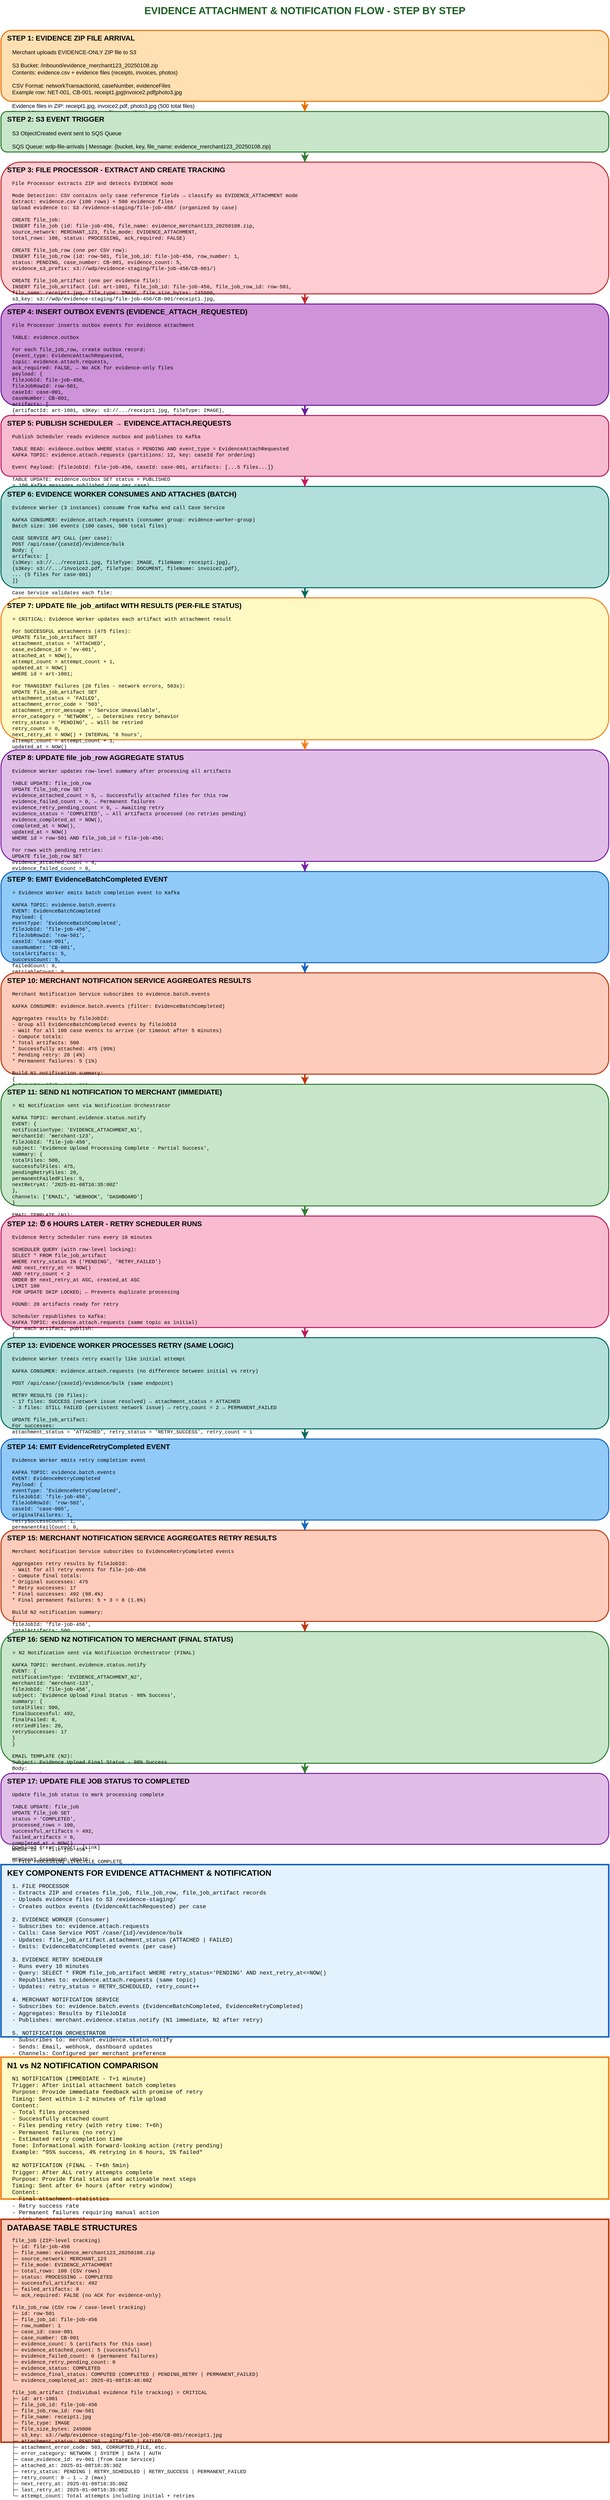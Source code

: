 <mxfile version="24.7.1">
  <diagram id="evidence-flow" name="Evidence Attachment Flow">
    <mxGraphModel dx="646" dy="416" grid="1" gridSize="10" guides="1" tooltips="1" connect="1" arrows="1" fold="1" page="1" pageScale="1" pageWidth="1400" pageHeight="5000" math="0" shadow="0">
      <root>
        <mxCell id="0" />
        <mxCell id="1" parent="0" />
        
        <!-- TITLE -->
        <mxCell id="title" value="EVIDENCE ATTACHMENT &amp; NOTIFICATION FLOW - STEP BY STEP" style="text;html=1;strokeColor=none;fillColor=none;align=center;verticalAlign=middle;whiteSpace=wrap;fontSize=20;fontStyle=1;fontColor=#1b5e20;" parent="1" vertex="1">
          <mxGeometry x="100" y="20" width="1200" height="40" as="geometry" />
        </mxCell>

        <!-- STEP 1 -->
        <mxCell id="step1-box" value="STEP 1: EVIDENCE ZIP FILE ARRIVAL" style="rounded=1;whiteSpace=wrap;html=1;fillColor=#ffe0b2;strokeColor=#ef6c00;fontSize=14;fontStyle=1;align=left;verticalAlign=top;spacingLeft=10;strokeWidth=2;" parent="1" vertex="1">
          <mxGeometry x="100" y="80" width="1200" height="140" as="geometry" />
        </mxCell>
        <mxCell id="step1-detail" value="Merchant uploads EVIDENCE-ONLY ZIP file to S3&#xa;&#xa;S3 Bucket: /inbound/evidence_merchant123_20250108.zip&#xa;Contents: evidence.csv + evidence files (receipts, invoices, photos)&#xa;&#xa;CSV Format: networkTransactionId, caseNumber, evidenceFiles&#xa;Example row: NET-001, CB-001, receipt1.jpg|invoice2.pdf|photo3.jpg&#xa;&#xa;Evidence files in ZIP: receipt1.jpg, invoice2.pdf, photo3.jpg (500 total files)&#xa;Note: CSV row count (100) ≠ evidence file count (500) - multiple files per case" style="text;html=1;strokeColor=none;fillColor=none;align=left;verticalAlign=top;whiteSpace=wrap;fontSize=11;spacingLeft=10;" parent="1" vertex="1">
          <mxGeometry x="110" y="110" width="1180" height="100" as="geometry" />
        </mxCell>

        <!-- STEP 2 -->
        <mxCell id="step2-box" value="STEP 2: S3 EVENT TRIGGER" style="rounded=1;whiteSpace=wrap;html=1;fillColor=#c8e6c9;strokeColor=#2e7d32;fontSize=14;fontStyle=1;align=left;verticalAlign=top;spacingLeft=10;strokeWidth=2;" parent="1" vertex="1">
          <mxGeometry x="100" y="240" width="1200" height="80" as="geometry" />
        </mxCell>
        <mxCell id="step2-detail" value="S3 ObjectCreated event sent to SQS Queue&#xa;&#xa;SQS Queue: wdp-file-arrivals | Message: {bucket, key, file_name: evidence_merchant123_20250108.zip}" style="text;html=1;strokeColor=none;fillColor=none;align=left;verticalAlign=top;whiteSpace=wrap;fontSize=11;spacingLeft=10;" parent="1" vertex="1">
          <mxGeometry x="110" y="270" width="1180" height="40" as="geometry" />
        </mxCell>

        <!-- STEP 3 -->
        <mxCell id="step3-box" value="STEP 3: FILE PROCESSOR - EXTRACT AND CREATE TRACKING" style="rounded=1;whiteSpace=wrap;html=1;fillColor=#ffcdd2;strokeColor=#c62828;fontSize=14;fontStyle=1;align=left;verticalAlign=top;spacingLeft=10;strokeWidth=2;" parent="1" vertex="1">
          <mxGeometry x="100" y="340" width="1200" height="260" as="geometry" />
        </mxCell>
        <mxCell id="step3-detail" value="File Processor extracts ZIP and detects EVIDENCE mode&#xa;&#xa;Mode Detection: CSV contains only case reference fields → classify as EVIDENCE_ATTACHMENT mode&#xa;Extract: evidence.csv (100 rows) + 500 evidence files&#xa;Upload evidence to: S3 /evidence-staging/file-job-456/ (organized by case)&#xa;&#xa;CREATE file_job:&#xa;INSERT file_job (id: file-job-456, file_name: evidence_merchant123_20250108.zip, &#xa;                  source_network: MERCHANT_123, file_mode: EVIDENCE_ATTACHMENT,&#xa;                  total_rows: 100, status: PROCESSING, ack_required: FALSE)&#xa;&#xa;CREATE file_job_row (one per CSV row):&#xa;INSERT file_job_row (id: row-501, file_job_id: file-job-456, row_number: 1, &#xa;                      status: PENDING, case_number: CB-001, evidence_count: 5,&#xa;                      evidence_s3_prefix: s3://wdp/evidence-staging/file-job-456/CB-001/)&#xa;&#xa;CREATE file_job_artifact (one per evidence file):&#xa;INSERT file_job_artifact (id: art-1001, file_job_id: file-job-456, file_job_row_id: row-501,&#xa;                          file_name: receipt1.jpg, file_type: IMAGE, file_size_bytes: 245000,&#xa;                          s3_key: s3://wdp/evidence-staging/file-job-456/CB-001/receipt1.jpg,&#xa;                          attachment_status: PENDING, retry_status: NULL, retry_count: 0)&#xa;&#xa;Result: 100 file_job_row records + 500 file_job_artifact records created&#xa;⭐ KEY: Three-table lineage tracks: ZIP → CSV rows → individual evidence files" style="text;html=1;strokeColor=none;fillColor=none;align=left;verticalAlign=top;whiteSpace=wrap;fontSize=10;spacingLeft=10;fontFamily=Courier New;" parent="1" vertex="1">
          <mxGeometry x="110" y="370" width="1180" height="220" as="geometry" />
        </mxCell>

        <!-- STEP 4 -->
        <mxCell id="step4-box" value="STEP 4: INSERT OUTBOX EVENTS (EVIDENCE_ATTACH_REQUESTED)" style="rounded=1;whiteSpace=wrap;html=1;fillColor=#ce93d8;strokeColor=#6a1b9a;fontSize=14;fontStyle=1;align=left;verticalAlign=top;spacingLeft=10;strokeWidth=2;" parent="1" vertex="1">
          <mxGeometry x="100" y="620" width="1200" height="200" as="geometry" />
        </mxCell>
        <mxCell id="step4-detail" value="File Processor inserts outbox events for evidence attachment&#xa;&#xa;TABLE: evidence.outbox&#xa;&#xa;For each file_job_row, create outbox record:&#xa;{event_type: EvidenceAttachRequested,&#xa; topic: evidence.attach.requests,&#xa; ack_required: FALSE,  ← No ACK for evidence-only files&#xa; payload: {&#xa;   fileJobId: file-job-456,&#xa;   fileJobRowId: row-501,&#xa;   caseId: case-001,&#xa;   caseNumber: CB-001,&#xa;   artifacts: [&#xa;     {artifactId: art-1001, s3Key: s3://.../receipt1.jpg, fileType: IMAGE},&#xa;     {artifactId: art-1002, s3Key: s3://.../invoice2.pdf, fileType: DOCUMENT},&#xa;     ... (5 artifacts for this case)&#xa;   ]}}&#xa;&#xa;Status: file_job_row.status = PENDING → waiting for attachment&#xa;⭐ KEY: Each outbox event contains ALL artifacts for ONE case (batched by case)" style="text;html=1;strokeColor=none;fillColor=none;align=left;verticalAlign=top;whiteSpace=wrap;fontSize=10;spacingLeft=10;fontFamily=Courier New;" parent="1" vertex="1">
          <mxGeometry x="110" y="650" width="1180" height="160" as="geometry" />
        </mxCell>

        <!-- STEP 5 -->
        <mxCell id="step5-box" value="STEP 5: PUBLISH SCHEDULER → EVIDENCE.ATTACH.REQUESTS" style="rounded=1;whiteSpace=wrap;html=1;fillColor=#f8bbd0;strokeColor=#c2185b;fontSize=14;fontStyle=1;align=left;verticalAlign=top;spacingLeft=10;strokeWidth=2;" parent="1" vertex="1">
          <mxGeometry x="100" y="840" width="1200" height="120" as="geometry" />
        </mxCell>
        <mxCell id="step5-detail" value="Publish Scheduler reads evidence outbox and publishes to Kafka&#xa;&#xa;TABLE READ: evidence.outbox WHERE status = PENDING AND event_type = EvidenceAttachRequested&#xa;KAFKA TOPIC: evidence.attach.requests (partitions: 12, key: caseId for ordering)&#xa;&#xa;Event Payload: {fileJobId: file-job-456, caseId: case-001, artifacts: [...5 files...]}&#xa;&#xa;TABLE UPDATE: evidence.outbox SET status = PUBLISHED&#xa;⭐ 100 Kafka messages published (one per case)" style="text;html=1;strokeColor=none;fillColor=none;align=left;verticalAlign=top;whiteSpace=wrap;fontSize=10;spacingLeft=10;fontFamily=Courier New;" parent="1" vertex="1">
          <mxGeometry x="110" y="870" width="1180" height="80" as="geometry" />
        </mxCell>

        <!-- STEP 6 -->
        <mxCell id="step6-box" value="STEP 6: EVIDENCE WORKER CONSUMES AND ATTACHES (BATCH)" style="rounded=1;whiteSpace=wrap;html=1;fillColor=#b2dfdb;strokeColor=#00695c;fontSize=14;fontStyle=1;align=left;verticalAlign=top;spacingLeft=10;strokeWidth=2;" parent="1" vertex="1">
          <mxGeometry x="100" y="980" width="1200" height="200" as="geometry" />
        </mxCell>
        <mxCell id="step6-detail" value="Evidence Worker (3 instances) consume from Kafka and call Case Service&#xa;&#xa;KAFKA CONSUMER: evidence.attach.requests (consumer group: evidence-worker-group)&#xa;Batch size: 100 events (100 cases, 500 total files)&#xa;&#xa;CASE SERVICE API CALL (per case):&#xa;POST /api/case/{caseId}/evidence/bulk&#xa;Body: {&#xa;  artifacts: [&#xa;    {s3Key: s3://.../receipt1.jpg, fileType: IMAGE, fileName: receipt1.jpg},&#xa;    {s3Key: s3://.../invoice2.pdf, fileType: DOCUMENT, fileName: invoice2.pdf},&#xa;    ... (5 files for case-001)&#xa;  ]}&#xa;&#xa;Case Service validates each file:&#xa;- Case exists and is in valid state&#xa;- File format is supported (jpg, pdf, png, etc.)&#xa;- File size within limits (max 10MB per file)&#xa;- No duplicate file names for this case&#xa;&#xa;Response: Per-file results [{artifactId: art-1001, status: SUCCESS, caseEvidenceId: ev-001}, ...]" style="text;html=1;strokeColor=none;fillColor=none;align=left;verticalAlign=top;whiteSpace=wrap;fontSize=10;spacingLeft=10;fontFamily=Courier New;" parent="1" vertex="1">
          <mxGeometry x="110" y="1010" width="1180" height="160" as="geometry" />
        </mxCell>

        <!-- STEP 7 -->
        <mxCell id="step7-box" value="STEP 7: UPDATE file_job_artifact WITH RESULTS (PER-FILE STATUS)" style="rounded=1;whiteSpace=wrap;html=1;fillColor=#fff9c4;strokeColor=#f57f17;fontSize=14;fontStyle=1;align=left;verticalAlign=top;spacingLeft=10;strokeWidth=2;" parent="1" vertex="1">
          <mxGeometry x="100" y="1200" width="1200" height="280" as="geometry" />
        </mxCell>
        <mxCell id="step7-detail" value="⭐ CRITICAL: Evidence Worker updates each artifact with attachment result&#xa;&#xa;For SUCCESSFUL attachments (475 files):&#xa;UPDATE file_job_artifact SET&#xa;  attachment_status = 'ATTACHED',&#xa;  case_evidence_id = 'ev-001',&#xa;  attached_at = NOW(),&#xa;  attempt_count = attempt_count + 1,&#xa;  updated_at = NOW()&#xa;WHERE id = art-1001;&#xa;&#xa;For TRANSIENT failures (20 files - network errors, 503s):&#xa;UPDATE file_job_artifact SET&#xa;  attachment_status = 'FAILED',&#xa;  attachment_error_code = '503',&#xa;  attachment_error_message = 'Service Unavailable',&#xa;  error_category = 'NETWORK',  ← Determines retry behavior&#xa;  retry_status = 'PENDING',     ← Will be retried&#xa;  retry_count = 0,&#xa;  next_retry_at = NOW() + INTERVAL '6 hours',&#xa;  attempt_count = attempt_count + 1,&#xa;  updated_at = NOW()&#xa;WHERE id = art-1015;&#xa;&#xa;For PERMANENT failures (5 files - corrupted, wrong format):&#xa;UPDATE file_job_artifact SET&#xa;  attachment_status = 'FAILED',&#xa;  attachment_error_code = 'CORRUPTED_FILE',&#xa;  attachment_error_message = 'File is corrupted or invalid format',&#xa;  error_category = 'DATA',&#xa;  retry_status = 'PERMANENT_FAILED',  ← Will NOT be retried&#xa;  updated_at = NOW()&#xa;WHERE id = art-1020;&#xa;&#xa;Result: 475 SUCCESS / 20 PENDING RETRY / 5 PERMANENT_FAILED" style="text;html=1;strokeColor=none;fillColor=none;align=left;verticalAlign=top;whiteSpace=wrap;fontSize=10;spacingLeft=10;fontFamily=Courier New;" parent="1" vertex="1">
          <mxGeometry x="110" y="1230" width="1180" height="240" as="geometry" />
        </mxCell>

        <!-- STEP 8 -->
        <mxCell id="step8-box" value="STEP 8: UPDATE file_job_row AGGREGATE STATUS" style="rounded=1;whiteSpace=wrap;html=1;fillColor=#e1bee7;strokeColor=#7b1fa2;fontSize=14;fontStyle=1;align=left;verticalAlign=top;spacingLeft=10;strokeWidth=2;" parent="1" vertex="1">
          <mxGeometry x="100" y="1500" width="1200" height="220" as="geometry" />
        </mxCell>
        <mxCell id="step8-detail" value="Evidence Worker updates row-level summary after processing all artifacts&#xa;&#xa;TABLE UPDATE: file_job_row&#xa;UPDATE file_job_row SET&#xa;  evidence_attached_count = 5,      ← Successfully attached files for this row&#xa;  evidence_failed_count = 0,        ← Permanent failures&#xa;  evidence_retry_pending_count = 0, ← Awaiting retry&#xa;  evidence_status = 'COMPLETED',    ← All artifacts processed (no retries pending)&#xa;  evidence_completed_at = NOW(),&#xa;  completed_at = NOW(),&#xa;  updated_at = NOW()&#xa;WHERE id = row-501 AND file_job_id = file-job-456;&#xa;&#xa;For rows with pending retries:&#xa;UPDATE file_job_row SET&#xa;  evidence_attached_count = 4,&#xa;  evidence_failed_count = 0,&#xa;  evidence_retry_pending_count = 1,&#xa;  evidence_status = 'PENDING_RETRY',  ← Some artifacts need retry&#xa;  updated_at = NOW()&#xa;WHERE id = row-502;&#xa;&#xa;⭐ KEY: evidence_final_status computed column shows: COMPLETED | PENDING_RETRY | PERMANENT_FAILED" style="text;html=1;strokeColor=none;fillColor=none;align=left;verticalAlign=top;whiteSpace=wrap;fontSize=10;spacingLeft=10;fontFamily=Courier New;" parent="1" vertex="1">
          <mxGeometry x="110" y="1530" width="1180" height="180" as="geometry" />
        </mxCell>

        <!-- STEP 9 -->
        <mxCell id="step9-box" value="STEP 9: EMIT EvidenceBatchCompleted EVENT" style="rounded=1;whiteSpace=wrap;html=1;fillColor=#90caf9;strokeColor=#1565c0;fontSize=14;fontStyle=1;align=left;verticalAlign=top;spacingLeft=10;strokeWidth=2;" parent="1" vertex="1">
          <mxGeometry x="100" y="1740" width="1200" height="180" as="geometry" />
        </mxCell>
        <mxCell id="step9-detail" value="⭐ Evidence Worker emits batch completion event to Kafka&#xa;&#xa;KAFKA TOPIC: evidence.batch.events&#xa;EVENT: EvidenceBatchCompleted&#xa;Payload: {&#xa;  eventType: 'EvidenceBatchCompleted',&#xa;  fileJobId: 'file-job-456',&#xa;  fileJobRowId: 'row-501',&#xa;  caseId: 'case-001',&#xa;  caseNumber: 'CB-001',&#xa;  totalArtifacts: 5,&#xa;  successCount: 5,&#xa;  failedCount: 0,&#xa;  retriableCount: 0,&#xa;  permanentFailedCount: 0,&#xa;  completedAt: '2025-01-08T10:35:00Z',&#xa;  nextRetryAt: null  ← No retry needed for this case&#xa;}&#xa;&#xa;⭐ For cases with retries: nextRetryAt: '2025-01-08T16:35:00Z' (T+6h)&#xa;⭐ KEY: This event triggers N1 notification" style="text;html=1;strokeColor=none;fillColor=none;align=left;verticalAlign=top;whiteSpace=wrap;fontSize=10;spacingLeft=10;fontFamily=Courier New;" parent="1" vertex="1">
          <mxGeometry x="110" y="1770" width="1180" height="140" as="geometry" />
        </mxCell>

        <!-- STEP 10 -->
        <mxCell id="step10-box" value="STEP 10: MERCHANT NOTIFICATION SERVICE AGGREGATES RESULTS" style="rounded=1;whiteSpace=wrap;html=1;fillColor=#ffccbc;strokeColor=#bf360c;fontSize=14;fontStyle=1;align=left;verticalAlign=top;spacingLeft=10;strokeWidth=2;" parent="1" vertex="1">
          <mxGeometry x="100" y="1940" width="1200" height="200" as="geometry" />
        </mxCell>
        <mxCell id="step10-detail" value="Merchant Notification Service subscribes to evidence.batch.events&#xa;&#xa;KAFKA CONSUMER: evidence.batch.events (filter: EvidenceBatchCompleted)&#xa;&#xa;Aggregates results by fileJobId:&#xa;- Group all EvidenceBatchCompleted events by fileJobId&#xa;- Wait for all 100 case events to arrive (or timeout after 5 minutes)&#xa;- Compute totals:&#xa;  * Total artifacts: 500&#xa;  * Successfully attached: 475 (95%)&#xa;  * Pending retry: 20 (4%)&#xa;  * Permanent failures: 5 (1%)&#xa;&#xa;Build N1 notification summary:&#xa;{&#xa;  fileJobId: 'file-job-456',&#xa;  merchantId: 'merchant-123',&#xa;  fileName: 'evidence_merchant123_20250108.zip',&#xa;  totalCases: 100,&#xa;  totalArtifacts: 500,&#xa;  successfulArtifacts: 475,&#xa;  pendingRetryArtifacts: 20,&#xa;  permanentFailedArtifacts: 5,&#xa;  casesWithRetries: 15,  ← 15 cases have at least one artifact pending retry&#xa;  nextRetryAt: '2025-01-08T16:35:00Z'&#xa;}" style="text;html=1;strokeColor=none;fillColor=none;align=left;verticalAlign=top;whiteSpace=wrap;fontSize=10;spacingLeft=10;fontFamily=Courier New;" parent="1" vertex="1">
          <mxGeometry x="110" y="1970" width="1180" height="160" as="geometry" />
        </mxCell>

        <!-- STEP 11 -->
        <mxCell id="step11-box" value="STEP 11: SEND N1 NOTIFICATION TO MERCHANT (IMMEDIATE)" style="rounded=1;whiteSpace=wrap;html=1;fillColor=#c8e6c9;strokeColor=#2e7d32;fontSize=14;fontStyle=1;align=left;verticalAlign=top;spacingLeft=10;strokeWidth=2;" parent="1" vertex="1">
          <mxGeometry x="100" y="2160" width="1200" height="240" as="geometry" />
        </mxCell>
        <mxCell id="step11-detail" value="⭐ N1 Notification sent via Notification Orchestrator&#xa;&#xa;KAFKA TOPIC: merchant.evidence.status.notify&#xa;EVENT: {&#xa;  notificationType: 'EVIDENCE_ATTACHMENT_N1',&#xa;  merchantId: 'merchant-123',&#xa;  fileJobId: 'file-job-456',&#xa;  subject: 'Evidence Upload Processing Complete - Partial Success',&#xa;  summary: {&#xa;    totalFiles: 500,&#xa;    successfulFiles: 475,&#xa;    pendingRetryFiles: 20,&#xa;    permanentFailedFiles: 5,&#xa;    nextRetryAt: '2025-01-08T16:35:00Z'&#xa;  },&#xa;  channels: ['EMAIL', 'WEBHOOK', 'DASHBOARD']&#xa;}&#xa;&#xa;EMAIL TEMPLATE (N1):&#xa;Subject: Evidence Upload - 95% Attached Successfully&#xa;Body:&#xa;  Dear Merchant,&#xa;  &#xa;  Your evidence upload has been processed:&#xa;  ✓ 475 files attached successfully (95%)&#xa;  ⚠ 20 files will retry in 6 hours (4%)&#xa;  ✗ 5 files failed permanently (1%)&#xa;  &#xa;  We will send a final notification after automatic retry attempts.&#xa;  &#xa;MERCHANT DASHBOARD UPDATE:&#xa;Status: ⚠ Processing (95% complete)&#xa;Progress bar: 475/500&#xa;Message: &quot;20 files pending retry in 6 hours&quot;" style="text;html=1;strokeColor=none;fillColor=none;align=left;verticalAlign=top;whiteSpace=wrap;fontSize=10;spacingLeft=10;fontFamily=Courier New;" parent="1" vertex="1">
          <mxGeometry x="110" y="2190" width="1180" height="200" as="geometry" />
        </mxCell>

        <!-- STEP 12 -->
        <mxCell id="step12-box" value="STEP 12: ⏰ 6 HOURS LATER - RETRY SCHEDULER RUNS" style="rounded=1;whiteSpace=wrap;html=1;fillColor=#f8bbd0;strokeColor=#c2185b;fontSize=14;fontStyle=1;align=left;verticalAlign=top;spacingLeft=10;strokeWidth=2;" parent="1" vertex="1">
          <mxGeometry x="100" y="2420" width="1200" height="220" as="geometry" />
        </mxCell>
        <mxCell id="step12-detail" value="Evidence Retry Scheduler runs every 10 minutes&#xa;&#xa;SCHEDULER QUERY (with row-level locking):&#xa;SELECT * FROM file_job_artifact&#xa;WHERE retry_status IN ('PENDING', 'RETRY_FAILED')&#xa;  AND next_retry_at &lt;= NOW()&#xa;  AND retry_count &lt; 2&#xa;ORDER BY next_retry_at ASC, created_at ASC&#xa;LIMIT 100&#xa;FOR UPDATE SKIP LOCKED;  ← Prevents duplicate processing&#xa;&#xa;FOUND: 20 artifacts ready for retry&#xa;&#xa;Scheduler republishes to Kafka:&#xa;KAFKA TOPIC: evidence.attach.requests (same topic as initial)&#xa;For each artifact, publish:&#xa;{&#xa;  eventType: 'EvidenceRetryRequested',&#xa;  fileJobId: 'file-job-456',&#xa;  artifactId: 'art-1015',&#xa;  caseId: 'case-005',&#xa;  s3Key: 's3://.../receipt15.jpg',&#xa;  retryCount: 1,&#xa;  originalErrorCode: '503'&#xa;}&#xa;&#xa;UPDATE file_job_artifact SET retry_status = 'RETRY_SCHEDULED', retry_count = 1" style="text;html=1;strokeColor=none;fillColor=none;align=left;verticalAlign=top;whiteSpace=wrap;fontSize=10;spacingLeft=10;fontFamily=Courier New;" parent="1" vertex="1">
          <mxGeometry x="110" y="2450" width="1180" height="180" as="geometry" />
        </mxCell>

        <!-- STEP 13 -->
        <mxCell id="step13-box" value="STEP 13: EVIDENCE WORKER PROCESSES RETRY (SAME LOGIC)" style="rounded=1;whiteSpace=wrap;html=1;fillColor=#b2dfdb;strokeColor=#00695c;fontSize=14;fontStyle=1;align=left;verticalAlign=top;spacingLeft=10;strokeWidth=2;" parent="1" vertex="1">
          <mxGeometry x="100" y="2660" width="1200" height="180" as="geometry" />
        </mxCell>
        <mxCell id="step13-detail" value="Evidence Worker treats retry exactly like initial attempt&#xa;&#xa;KAFKA CONSUMER: evidence.attach.requests (no difference between initial vs retry)&#xa;&#xa;POST /api/case/{caseId}/evidence/bulk (same endpoint)&#xa;&#xa;RETRY RESULTS (20 files):&#xa;- 17 files: SUCCESS (network issue resolved) → attachment_status = ATTACHED&#xa;- 3 files: STILL FAILED (persistent network issue) → retry_count = 2 → PERMANENT_FAILED&#xa;&#xa;UPDATE file_job_artifact:&#xa;For successes:&#xa;  attachment_status = 'ATTACHED', retry_status = 'RETRY_SUCCESS', retry_count = 1&#xa;&#xa;For max retries exceeded:&#xa;  attachment_status = 'FAILED', retry_status = 'PERMANENT_FAILED', retry_count = 2&#xa;&#xa;UPDATE file_job_row (aggregate):&#xa;  evidence_attached_count = 4 + 1 = 5 (was 4, now 5 after retry)&#xa;  evidence_retry_pending_count = 1 - 1 = 0&#xa;  evidence_failed_count = 0 → 0 (if retry succeeded) or 0 → 1 (if permanent fail)" style="text;html=1;strokeColor=none;fillColor=none;align=left;verticalAlign=top;whiteSpace=wrap;fontSize=10;spacingLeft=10;fontFamily=Courier New;" parent="1" vertex="1">
          <mxGeometry x="110" y="2690" width="1180" height="140" as="geometry" />
        </mxCell>

        <!-- STEP 14 -->
        <mxCell id="step14-box" value="STEP 14: EMIT EvidenceRetryCompleted EVENT" style="rounded=1;whiteSpace=wrap;html=1;fillColor=#90caf9;strokeColor=#1565c0;fontSize=14;fontStyle=1;align=left;verticalAlign=top;spacingLeft=10;strokeWidth=2;" parent="1" vertex="1">
          <mxGeometry x="100" y="2860" width="1200" height="160" as="geometry" />
        </mxCell>
        <mxCell id="step14-detail" value="Evidence Worker emits retry completion event&#xa;&#xa;KAFKA TOPIC: evidence.batch.events&#xa;EVENT: EvidenceRetryCompleted&#xa;Payload: {&#xa;  eventType: 'EvidenceRetryCompleted',&#xa;  fileJobId: 'file-job-456',&#xa;  fileJobRowId: 'row-502',&#xa;  caseId: 'case-005',&#xa;  originalFailures: 1,&#xa;  retrySuccessCount: 1,&#xa;  permanentFailCount: 0,&#xa;  retryCompletedAt: '2025-01-08T16:40:00Z'&#xa;}&#xa;&#xa;⭐ KEY: This event triggers N2 notification after ALL retries complete" style="text;html=1;strokeColor=none;fillColor=none;align=left;verticalAlign=top;whiteSpace=wrap;fontSize=10;spacingLeft=10;fontFamily=Courier New;" parent="1" vertex="1">
          <mxGeometry x="110" y="2890" width="1180" height="120" as="geometry" />
        </mxCell>

        <!-- STEP 15 -->
        <mxCell id="step15-box" value="STEP 15: MERCHANT NOTIFICATION SERVICE AGGREGATES RETRY RESULTS" style="rounded=1;whiteSpace=wrap;html=1;fillColor=#ffccbc;strokeColor=#bf360c;fontSize=14;fontStyle=1;align=left;verticalAlign=top;spacingLeft=10;strokeWidth=2;" parent="1" vertex="1">
          <mxGeometry x="100" y="3040" width="1200" height="180" as="geometry" />
        </mxCell>
        <mxCell id="step15-detail" value="Merchant Notification Service subscribes to EvidenceRetryCompleted events&#xa;&#xa;Aggregates retry results by fileJobId:&#xa;- Wait for all retry events for file-job-456&#xa;- Compute final totals:&#xa;  * Original successes: 475&#xa;  * Retry successes: 17&#xa;  * Final successes: 492 (98.4%)&#xa;  * Final permanent failures: 5 + 3 = 8 (1.6%)&#xa;&#xa;Build N2 notification summary:&#xa;{&#xa;  fileJobId: 'file-job-456',&#xa;  totalArtifacts: 500,&#xa;  finalSuccessful: 492,&#xa;  finalFailed: 8,&#xa;  retriedArtifacts: 20,&#xa;  retrySuccesses: 17,&#xa;  retryFailures: 3&#xa;}" style="text;html=1;strokeColor=none;fillColor=none;align=left;verticalAlign=top;whiteSpace=wrap;fontSize=10;spacingLeft=10;fontFamily=Courier New;" parent="1" vertex="1">
          <mxGeometry x="110" y="3070" width="1180" height="140" as="geometry" />
        </mxCell>

        <!-- STEP 16 -->
        <mxCell id="step16-box" value="STEP 16: SEND N2 NOTIFICATION TO MERCHANT (FINAL STATUS)" style="rounded=1;whiteSpace=wrap;html=1;fillColor=#c8e6c9;strokeColor=#2e7d32;fontSize=14;fontStyle=1;align=left;verticalAlign=top;spacingLeft=10;strokeWidth=2;" parent="1" vertex="1">
          <mxGeometry x="100" y="3240" width="1200" height="260" as="geometry" />
        </mxCell>
        <mxCell id="step16-detail" value="⭐ N2 Notification sent via Notification Orchestrator (FINAL)&#xa;&#xa;KAFKA TOPIC: merchant.evidence.status.notify&#xa;EVENT: {&#xa;  notificationType: 'EVIDENCE_ATTACHMENT_N2',&#xa;  merchantId: 'merchant-123',&#xa;  fileJobId: 'file-job-456',&#xa;  subject: 'Evidence Upload Final Status - 98% Success',&#xa;  summary: {&#xa;    totalFiles: 500,&#xa;    finalSuccessful: 492,&#xa;    finalFailed: 8,&#xa;    retriedFiles: 20,&#xa;    retrySuccesses: 17&#xa;  }&#xa;}&#xa;&#xa;EMAIL TEMPLATE (N2):&#xa;Subject: Evidence Upload Final Status - 98% Success&#xa;Body:&#xa;  Dear Merchant,&#xa;  &#xa;  Your evidence upload processing is complete:&#xa;  ✓ 492 files attached successfully (98.4%)&#xa;  ✗ 8 files failed permanently (1.6%)&#xa;  &#xa;  Retry results:&#xa;  • 17 files succeeded after retry&#xa;  • 3 files failed after maximum retry attempts&#xa;  &#xa;  ⚠ Action Required:&#xa;  Please review the 8 failed files and re-upload if needed.&#xa;  Download error report: [Link]&#xa;  &#xa;MERCHANT DASHBOARD UPDATE:&#xa;Status: ⚠ Partial Success (98% complete)&#xa;Final result: 492/500 files attached&#xa;Action: [Download Error Report] [Re-upload Failed Files]" style="text;html=1;strokeColor=none;fillColor=none;align=left;verticalAlign=top;whiteSpace=wrap;fontSize=10;spacingLeft=10;fontFamily=Courier New;" parent="1" vertex="1">
          <mxGeometry x="110" y="3270" width="1180" height="220" as="geometry" />
        </mxCell>

        <!-- STEP 17 -->
        <mxCell id="step17-box" value="STEP 17: UPDATE FILE JOB STATUS TO COMPLETED" style="rounded=1;whiteSpace=wrap;html=1;fillColor=#e1bee7;strokeColor=#7b1fa2;fontSize=14;fontStyle=1;align=left;verticalAlign=top;spacingLeft=10;strokeWidth=2;" parent="1" vertex="1">
          <mxGeometry x="100" y="3520" width="1200" height="140" as="geometry" />
        </mxCell>
        <mxCell id="step17-detail" value="Update file_job status to mark processing complete&#xa;&#xa;TABLE UPDATE: file_job&#xa;UPDATE file_job SET&#xa;  status = 'COMPLETED',&#xa;  processed_rows = 100,&#xa;  successful_artifacts = 492,&#xa;  failed_artifacts = 8,&#xa;  completed_at = NOW()&#xa;WHERE id = 'file-job-456';&#xa;&#xa;⭐ FILE PROCESSING LIFECYCLE COMPLETE&#xa;Total time: ~6 hours 5 minutes (initial + retry + notifications)" style="text;html=1;strokeColor=none;fillColor=none;align=left;verticalAlign=top;whiteSpace=wrap;fontSize=10;spacingLeft=10;fontFamily=Courier New;" parent="1" vertex="1">
          <mxGeometry x="110" y="3550" width="1180" height="100" as="geometry" />
        </mxCell>

        <!-- KEY COMPONENTS -->
        <mxCell id="components-box" value="KEY COMPONENTS FOR EVIDENCE ATTACHMENT &amp; NOTIFICATION" style="rounded=0;whiteSpace=wrap;html=1;fillColor=#e3f2fd;strokeColor=#1565c0;fontSize=16;fontStyle=1;align=left;verticalAlign=top;spacingLeft=10;strokeWidth=3;" parent="1" vertex="1">
          <mxGeometry x="100" y="3700" width="1200" height="340" as="geometry" />
        </mxCell>
        <mxCell id="components-detail" value="1. FILE PROCESSOR&#xa;   - Extracts ZIP and creates file_job, file_job_row, file_job_artifact records&#xa;   - Uploads evidence files to S3 /evidence-staging/&#xa;   - Creates outbox events (EvidenceAttachRequested) per case&#xa;&#xa;2. EVIDENCE WORKER (Consumer)&#xa;   - Subscribes to: evidence.attach.requests&#xa;   - Calls: Case Service POST /case/{id}/evidence/bulk&#xa;   - Updates: file_job_artifact.attachment_status (ATTACHED | FAILED)&#xa;   - Emits: EvidenceBatchCompleted events (per case)&#xa;&#xa;3. EVIDENCE RETRY SCHEDULER&#xa;   - Runs every 10 minutes&#xa;   - Query: SELECT * FROM file_job_artifact WHERE retry_status='PENDING' AND next_retry_at&lt;=NOW()&#xa;   - Republishes to: evidence.attach.requests (same topic)&#xa;   - Updates: retry_status = RETRY_SCHEDULED, retry_count++&#xa;&#xa;4. MERCHANT NOTIFICATION SERVICE&#xa;   - Subscribes to: evidence.batch.events (EvidenceBatchCompleted, EvidenceRetryCompleted)&#xa;   - Aggregates: Results by fileJobId&#xa;   - Publishes: merchant.evidence.status.notify (N1 immediate, N2 after retry)&#xa;&#xa;5. NOTIFICATION ORCHESTRATOR&#xa;   - Subscribes to: merchant.evidence.status.notify&#xa;   - Sends: Email, webhook, dashboard updates&#xa;   - Channels: Configured per merchant preference&#xa;&#xa;6. FILE_JOB_ARTIFACT STATUS STATES&#xa;   PENDING → Initial state after extraction&#xa;   ATTACHED → Successfully attached to case&#xa;   FAILED (retriable) → retry_status = PENDING, will retry&#xa;   FAILED (permanent) → retry_status = PERMANENT_FAILED, max retries exceeded&#xa;   ⭐ Terminal states: ATTACHED, PERMANENT_FAILED" style="text;html=1;strokeColor=none;fillColor=none;align=left;verticalAlign=top;whiteSpace=wrap;fontSize=11;spacingLeft=10;fontFamily=Courier New;" parent="1" vertex="1">
          <mxGeometry x="110" y="3730" width="1180" height="300" as="geometry" />
        </mxCell>

        <!-- NOTIFICATION COMPARISON -->
        <mxCell id="notif-box" value="N1 vs N2 NOTIFICATION COMPARISON" style="rounded=0;whiteSpace=wrap;html=1;fillColor=#fff9c4;strokeColor=#f57f17;fontSize=16;fontStyle=1;align=left;verticalAlign=top;spacingLeft=10;strokeWidth=3;" parent="1" vertex="1">
          <mxGeometry x="100" y="4080" width="1200" height="280" as="geometry" />
        </mxCell>
        <mxCell id="notif-detail" value="N1 NOTIFICATION (IMMEDIATE - T+1 minute)&#xa;Trigger: After initial attachment batch completes&#xa;Purpose: Provide immediate feedback with promise of retry&#xa;Timing: Sent within 1-2 minutes of file upload&#xa;Content:&#xa;  - Total files processed&#xa;  - Successfully attached count&#xa;  - Files pending retry (with retry time: T+6h)&#xa;  - Permanent failures (no retry)&#xa;  - Estimated retry completion time&#xa;Tone: Informational with forward-looking action (retry pending)&#xa;Example: &quot;95% success, 4% retrying in 6 hours, 1% failed&quot;&#xa;&#xa;N2 NOTIFICATION (FINAL - T+6h 5min)&#xa;Trigger: After ALL retry attempts complete&#xa;Purpose: Provide final status and actionable next steps&#xa;Timing: Sent after 6+ hours (after retry window)&#xa;Content:&#xa;  - Final attachment statistics&#xa;  - Retry success rate&#xa;  - Permanent failures requiring manual action&#xa;  - Link to error report&#xa;  - Call-to-action: Re-upload failed files&#xa;Tone: Actionable with clear merchant responsibility&#xa;Example: &quot;98% final success, 2% failed - action required&quot;&#xa;&#xa;⭐ KEY DIFFERENCE:&#xa;N1 = Status + Promise of retry&#xa;N2 = Final status + Call to action" style="text;html=1;strokeColor=none;fillColor=none;align=left;verticalAlign=top;whiteSpace=wrap;fontSize=11;spacingLeft=10;fontFamily=Courier New;" parent="1" vertex="1">
          <mxGeometry x="110" y="4110" width="1180" height="240" as="geometry" />
        </mxCell>

        <!-- DATABASE TABLES -->
        <mxCell id="db-box" value="DATABASE TABLE STRUCTURES" style="rounded=0;whiteSpace=wrap;html=1;fillColor=#ffccbc;strokeColor=#bf360c;fontSize=16;fontStyle=1;align=left;verticalAlign=top;spacingLeft=10;strokeWidth=3;" parent="1" vertex="1">
          <mxGeometry x="100" y="4400" width="1200" height="440" as="geometry" />
        </mxCell>
        <mxCell id="db-detail" value="file_job (ZIP-level tracking)&#xa;├─ id: file-job-456&#xa;├─ file_name: evidence_merchant123_20250108.zip&#xa;├─ source_network: MERCHANT_123&#xa;├─ file_mode: EVIDENCE_ATTACHMENT&#xa;├─ total_rows: 100 (CSV rows)&#xa;├─ status: PROCESSING → COMPLETED&#xa;├─ successful_artifacts: 492&#xa;├─ failed_artifacts: 8&#xa;└─ ack_required: FALSE (no ACK for evidence-only)&#xa;&#xa;file_job_row (CSV row / case-level tracking)&#xa;├─ id: row-501&#xa;├─ file_job_id: file-job-456&#xa;├─ row_number: 1&#xa;├─ case_id: case-001&#xa;├─ case_number: CB-001&#xa;├─ evidence_count: 5 (artifacts for this case)&#xa;├─ evidence_attached_count: 5 (successful)&#xa;├─ evidence_failed_count: 0 (permanent failures)&#xa;├─ evidence_retry_pending_count: 0&#xa;├─ evidence_status: COMPLETED&#xa;├─ evidence_final_status: COMPUTED (COMPLETED | PENDING_RETRY | PERMANENT_FAILED)&#xa;└─ evidence_completed_at: 2025-01-08T16:40:00Z&#xa;&#xa;file_job_artifact (Individual evidence file tracking) ⭐ CRITICAL&#xa;├─ id: art-1001&#xa;├─ file_job_id: file-job-456&#xa;├─ file_job_row_id: row-501&#xa;├─ file_name: receipt1.jpg&#xa;├─ file_type: IMAGE&#xa;├─ file_size_bytes: 245000&#xa;├─ s3_key: s3://wdp/evidence-staging/file-job-456/CB-001/receipt1.jpg&#xa;├─ attachment_status: PENDING → ATTACHED | FAILED&#xa;├─ attachment_error_code: 503, CORRUPTED_FILE, etc.&#xa;├─ error_category: NETWORK | SYSTEM | DATA | AUTH&#xa;├─ case_evidence_id: ev-001 (from Case Service)&#xa;├─ attached_at: 2025-01-08T10:35:30Z&#xa;├─ retry_status: PENDING | RETRY_SCHEDULED | RETRY_SUCCESS | PERMANENT_FAILED&#xa;├─ retry_count: 0 → 1 → 2 (max)&#xa;├─ next_retry_at: 2025-01-08T16:35:00Z&#xa;├─ last_retry_at: 2025-01-08T16:35:05Z&#xa;└─ attempt_count: Total attempts including initial + retries" style="text;html=1;strokeColor=none;fillColor=none;align=left;verticalAlign=top;whiteSpace=wrap;fontSize=10;spacingLeft=10;fontFamily=Courier New;" parent="1" vertex="1">
          <mxGeometry x="110" y="4430" width="1180" height="400" as="geometry" />
        </mxCell>

        <!-- ARROWS -->
        <mxCell id="arr1" style="edgeStyle=orthogonalEdgeStyle;rounded=0;orthogonalLoop=1;jettySize=auto;html=1;strokeWidth=3;strokeColor=#ef6c00;entryX=0.5;entryY=0;" parent="1" source="step1-box" target="step2-box" edge="1">
          <mxGeometry relative="1" as="geometry" />
        </mxCell>
        <mxCell id="arr2" style="edgeStyle=orthogonalEdgeStyle;rounded=0;orthogonalLoop=1;jettySize=auto;html=1;strokeWidth=3;strokeColor=#2e7d32;entryX=0.5;entryY=0;" parent="1" source="step2-box" target="step3-box" edge="1">
          <mxGeometry relative="1" as="geometry" />
        </mxCell>
        <mxCell id="arr3" style="edgeStyle=orthogonalEdgeStyle;rounded=0;orthogonalLoop=1;jettySize=auto;html=1;strokeWidth=3;strokeColor=#c62828;entryX=0.5;entryY=0;" parent="1" source="step3-box" target="step4-box" edge="1">
          <mxGeometry relative="1" as="geometry" />
        </mxCell>
        <mxCell id="arr4" style="edgeStyle=orthogonalEdgeStyle;rounded=0;orthogonalLoop=1;jettySize=auto;html=1;strokeWidth=3;strokeColor=#6a1b9a;entryX=0.5;entryY=0;" parent="1" source="step4-box" target="step5-box" edge="1">
          <mxGeometry relative="1" as="geometry" />
        </mxCell>
        <mxCell id="arr5" style="edgeStyle=orthogonalEdgeStyle;rounded=0;orthogonalLoop=1;jettySize=auto;html=1;strokeWidth=3;strokeColor=#c2185b;entryX=0.5;entryY=0;" parent="1" source="step5-box" target="step6-box" edge="1">
          <mxGeometry relative="1" as="geometry" />
        </mxCell>
        <mxCell id="arr6" style="edgeStyle=orthogonalEdgeStyle;rounded=0;orthogonalLoop=1;jettySize=auto;html=1;strokeWidth=3;strokeColor=#00695c;entryX=0.5;entryY=0;" parent="1" source="step6-box" target="step7-box" edge="1">
          <mxGeometry relative="1" as="geometry" />
        </mxCell>
        <mxCell id="arr7" style="edgeStyle=orthogonalEdgeStyle;rounded=0;orthogonalLoop=1;jettySize=auto;html=1;strokeWidth=3;strokeColor=#f57f17;entryX=0.5;entryY=0;" parent="1" source="step7-box" target="step8-box" edge="1">
          <mxGeometry relative="1" as="geometry" />
        </mxCell>
        <mxCell id="arr8" style="edgeStyle=orthogonalEdgeStyle;rounded=0;orthogonalLoop=1;jettySize=auto;html=1;strokeWidth=3;strokeColor=#7b1fa2;entryX=0.5;entryY=0;" parent="1" source="step8-box" target="step9-box" edge="1">
          <mxGeometry relative="1" as="geometry" />
        </mxCell>
        <mxCell id="arr9" style="edgeStyle=orthogonalEdgeStyle;rounded=0;orthogonalLoop=1;jettySize=auto;html=1;strokeWidth=3;strokeColor=#1565c0;entryX=0.5;entryY=0;" parent="1" source="step9-box" target="step10-box" edge="1">
          <mxGeometry relative="1" as="geometry" />
        </mxCell>
        <mxCell id="arr10" style="edgeStyle=orthogonalEdgeStyle;rounded=0;orthogonalLoop=1;jettySize=auto;html=1;strokeWidth=3;strokeColor=#bf360c;entryX=0.5;entryY=0;" parent="1" source="step10-box" target="step11-box" edge="1">
          <mxGeometry relative="1" as="geometry" />
        </mxCell>
        <mxCell id="arr11" style="edgeStyle=orthogonalEdgeStyle;rounded=0;orthogonalLoop=1;jettySize=auto;html=1;strokeWidth=3;strokeColor=#2e7d32;entryX=0.5;entryY=0;" parent="1" source="step11-box" target="step12-box" edge="1">
          <mxGeometry relative="1" as="geometry" />
        </mxCell>
        <mxCell id="arr12" style="edgeStyle=orthogonalEdgeStyle;rounded=0;orthogonalLoop=1;jettySize=auto;html=1;strokeWidth=3;strokeColor=#c2185b;entryX=0.5;entryY=0;" parent="1" source="step12-box" target="step13-box" edge="1">
          <mxGeometry relative="1" as="geometry" />
        </mxCell>
        <mxCell id="arr13" style="edgeStyle=orthogonalEdgeStyle;rounded=0;orthogonalLoop=1;jettySize=auto;html=1;strokeWidth=3;strokeColor=#00695c;entryX=0.5;entryY=0;" parent="1" source="step13-box" target="step14-box" edge="1">
          <mxGeometry relative="1" as="geometry" />
        </mxCell>
        <mxCell id="arr14" style="edgeStyle=orthogonalEdgeStyle;rounded=0;orthogonalLoop=1;jettySize=auto;html=1;strokeWidth=3;strokeColor=#1565c0;entryX=0.5;entryY=0;" parent="1" source="step14-box" target="step15-box" edge="1">
          <mxGeometry relative="1" as="geometry" />
        </mxCell>
        <mxCell id="arr15" style="edgeStyle=orthogonalEdgeStyle;rounded=0;orthogonalLoop=1;jettySize=auto;html=1;strokeWidth=3;strokeColor=#bf360c;entryX=0.5;entryY=0;" parent="1" source="step15-box" target="step16-box" edge="1">
          <mxGeometry relative="1" as="geometry" />
        </mxCell>
        <mxCell id="arr16" style="edgeStyle=orthogonalEdgeStyle;rounded=0;orthogonalLoop=1;jettySize=auto;html=1;strokeWidth=3;strokeColor=#2e7d32;entryX=0.5;entryY=0;" parent="1" source="step16-box" target="step17-box" edge="1">
          <mxGeometry relative="1" as="geometry" />
        </mxCell>

      </root>
    </mxGraphModel>
  </diagram>
</mxfile>